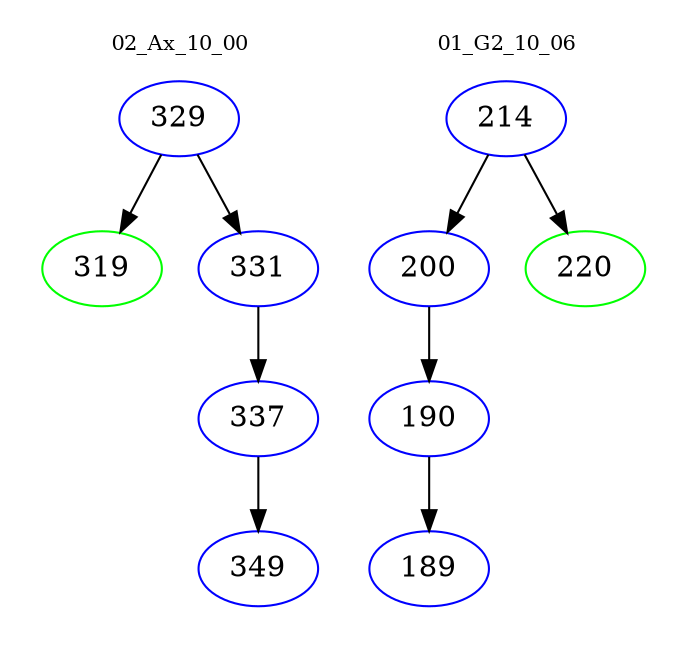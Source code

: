 digraph{
subgraph cluster_0 {
color = white
label = "02_Ax_10_00";
fontsize=10;
T0_329 [label="329", color="blue"]
T0_329 -> T0_319 [color="black"]
T0_319 [label="319", color="green"]
T0_329 -> T0_331 [color="black"]
T0_331 [label="331", color="blue"]
T0_331 -> T0_337 [color="black"]
T0_337 [label="337", color="blue"]
T0_337 -> T0_349 [color="black"]
T0_349 [label="349", color="blue"]
}
subgraph cluster_1 {
color = white
label = "01_G2_10_06";
fontsize=10;
T1_214 [label="214", color="blue"]
T1_214 -> T1_200 [color="black"]
T1_200 [label="200", color="blue"]
T1_200 -> T1_190 [color="black"]
T1_190 [label="190", color="blue"]
T1_190 -> T1_189 [color="black"]
T1_189 [label="189", color="blue"]
T1_214 -> T1_220 [color="black"]
T1_220 [label="220", color="green"]
}
}
